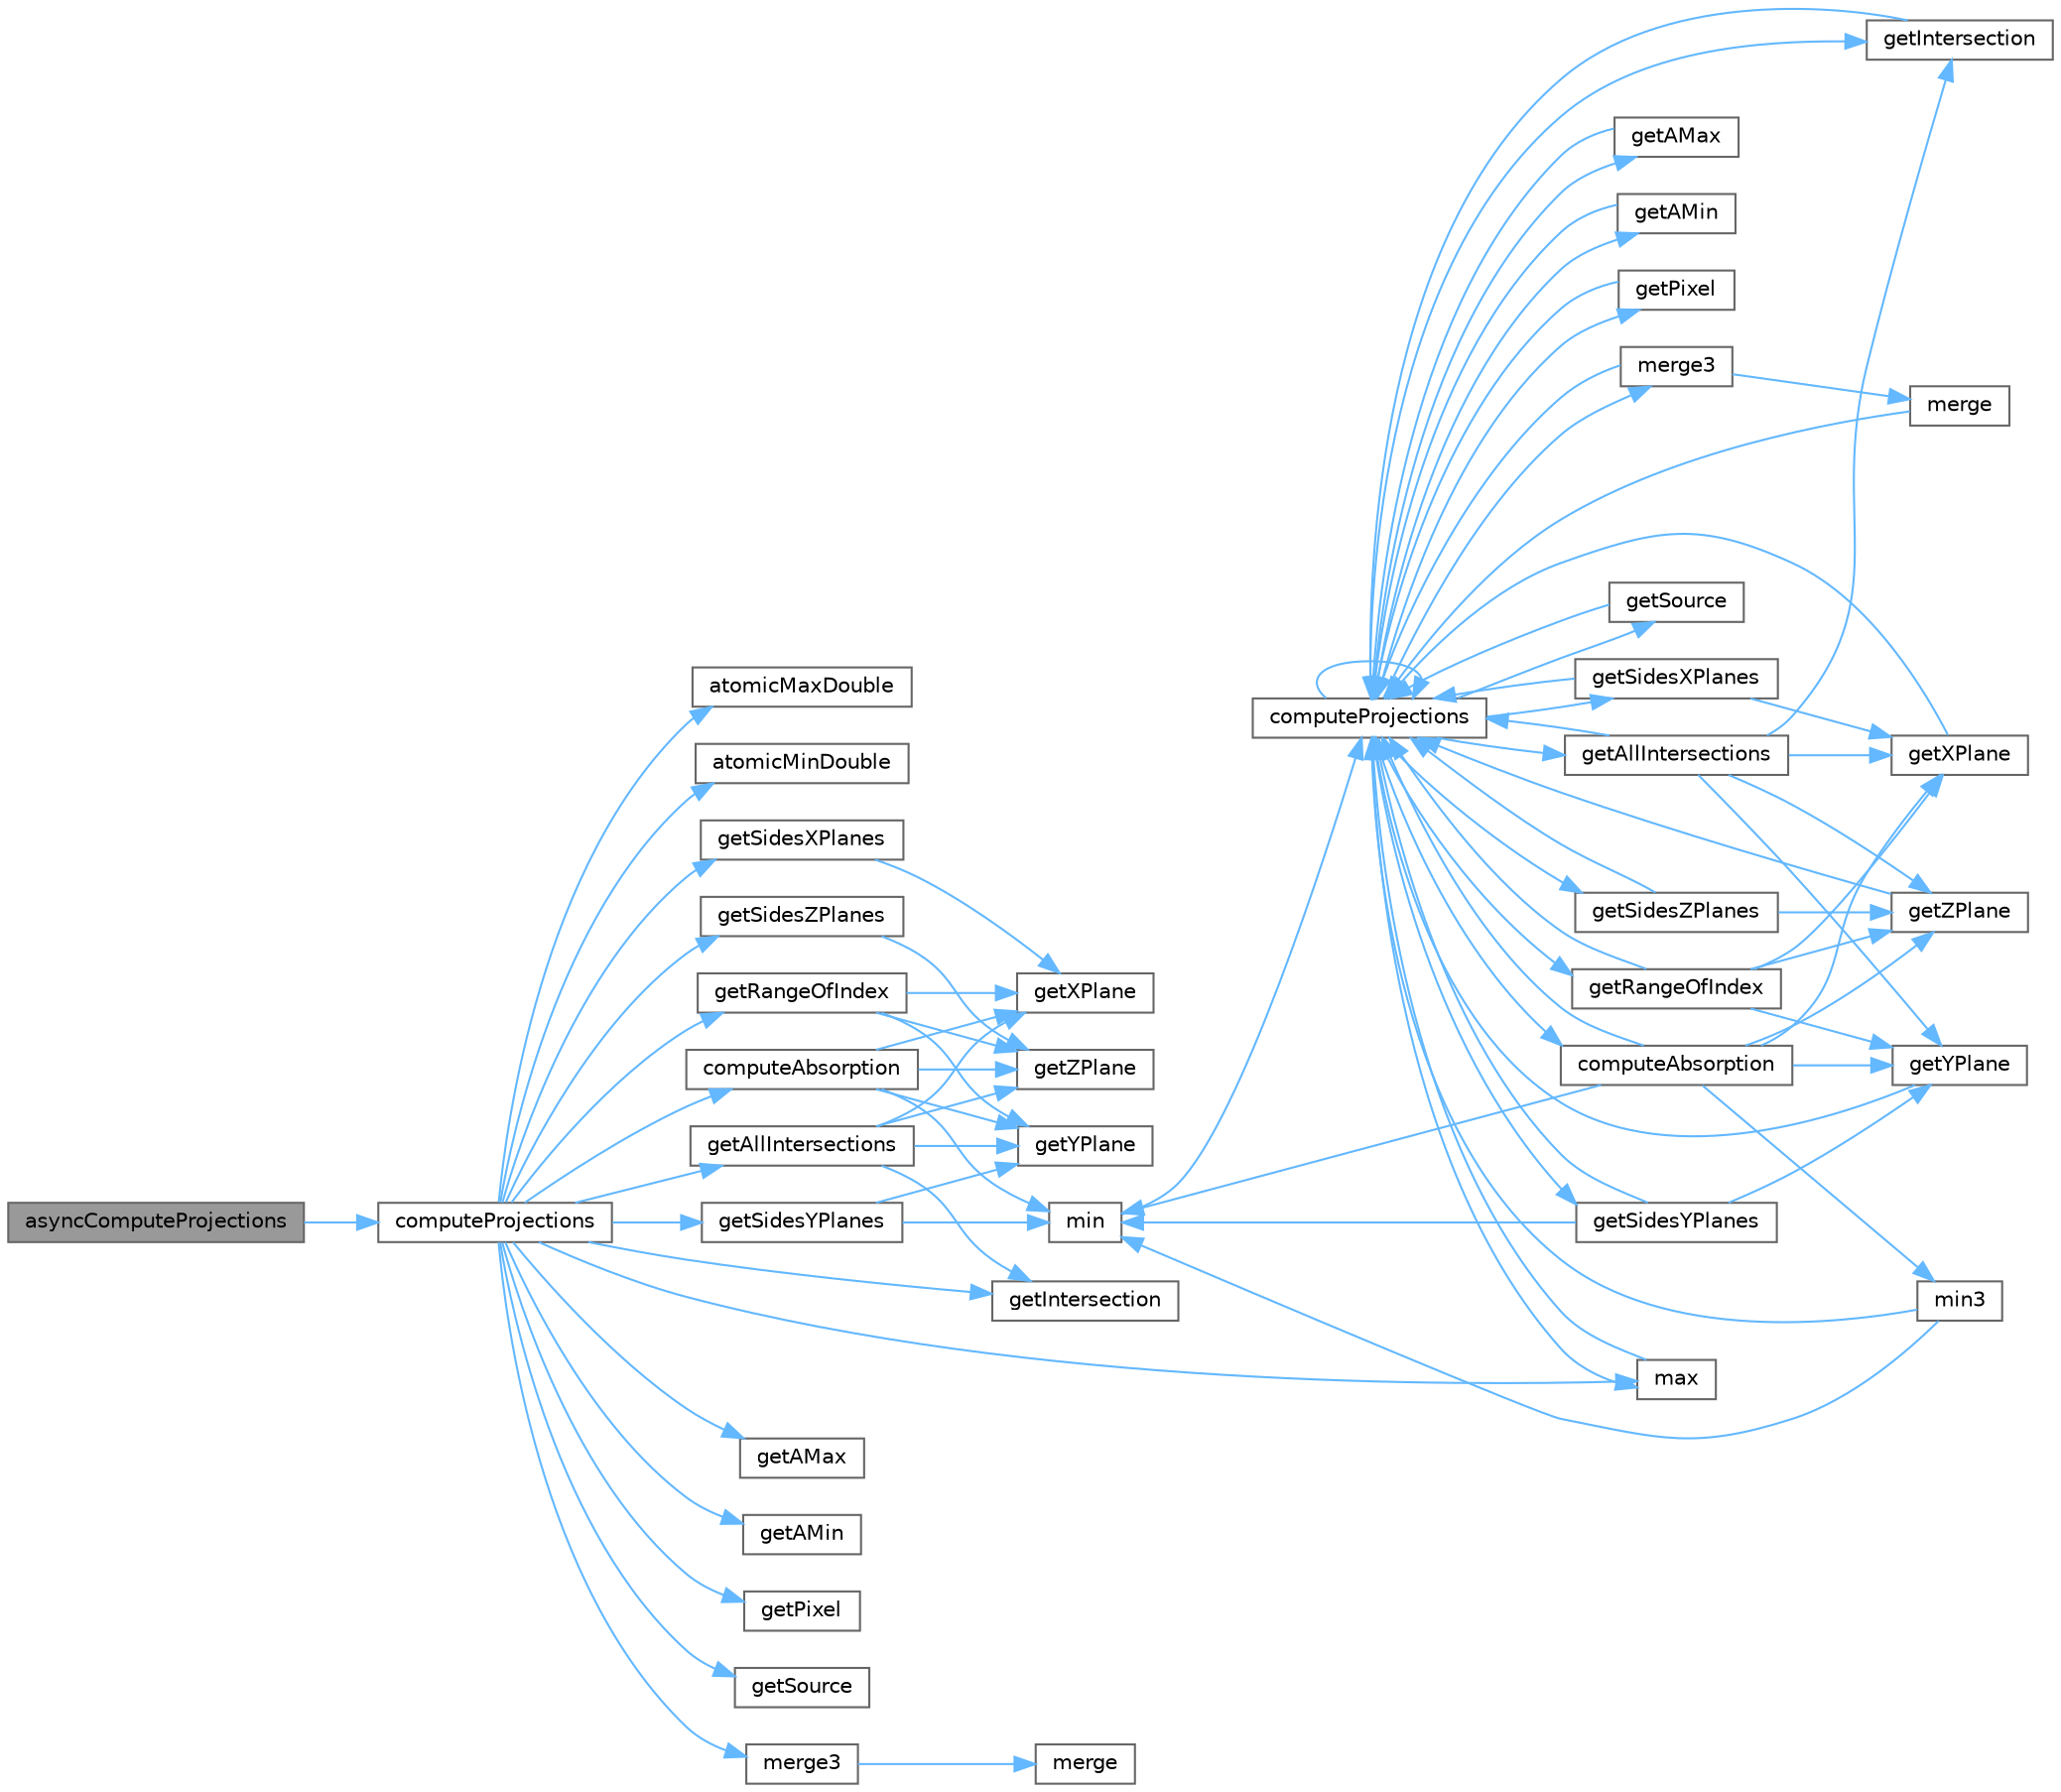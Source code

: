 digraph "asyncComputeProjections"
{
 // LATEX_PDF_SIZE
  bgcolor="transparent";
  edge [fontname=Helvetica,fontsize=10,labelfontname=Helvetica,labelfontsize=10];
  node [fontname=Helvetica,fontsize=10,shape=box,height=0.2,width=0.4];
  rankdir="LR";
  Node1 [id="Node000001",label="asyncComputeProjections",height=0.2,width=0.4,color="gray40", fillcolor="grey60", style="filled", fontcolor="black",tooltip="Computes the projection of a sub-section of the object into the detector for each source position."];
  Node1 -> Node2 [id="edge1_Node000001_Node000002",color="steelblue1",style="solid",tooltip=" "];
  Node2 [id="Node000002",label="computeProjections",height=0.2,width=0.4,color="grey40", fillcolor="white", style="filled",URL="$cuda-projection_8cu.html#a0fe2179fc4d60666b24402053c4fb3e3",tooltip="Computes the projection of a sub-section of the object into the detector for each source position on ..."];
  Node2 -> Node3 [id="edge2_Node000002_Node000003",color="steelblue1",style="solid",tooltip=" "];
  Node3 [id="Node000003",label="atomicMaxDouble",height=0.2,width=0.4,color="grey40", fillcolor="white", style="filled",URL="$cuda-projection_8cu.html#a3fd79c0584c62772fe1d567661aa0027",tooltip="Atomically sets addr value to value if it is greater."];
  Node2 -> Node4 [id="edge3_Node000002_Node000004",color="steelblue1",style="solid",tooltip=" "];
  Node4 [id="Node000004",label="atomicMinDouble",height=0.2,width=0.4,color="grey40", fillcolor="white", style="filled",URL="$cuda-projection_8cu.html#af64aeee4fe94fa937cbce91f5d34890d",tooltip="Atomically sets addr value to value if it is lower."];
  Node2 -> Node5 [id="edge4_Node000002_Node000005",color="steelblue1",style="solid",tooltip=" "];
  Node5 [id="Node000005",label="computeAbsorption",height=0.2,width=0.4,color="grey40", fillcolor="white", style="filled",URL="$cuda-projection_8cu.html#a86c152fa93089970e65e0aa8288f2cd4",tooltip="Computes the projection attenuation of the radiological path of a ray."];
  Node5 -> Node6 [id="edge5_Node000005_Node000006",color="steelblue1",style="solid",tooltip=" "];
  Node6 [id="Node000006",label="getXPlane",height=0.2,width=0.4,color="grey40", fillcolor="white", style="filled",URL="$cuda-projection_8cu.html#aa71204182baf78f56be2c28c0e885d97",tooltip="Computes the coordinate of a plane parallel relative to the YZ plane."];
  Node5 -> Node7 [id="edge6_Node000005_Node000007",color="steelblue1",style="solid",tooltip=" "];
  Node7 [id="Node000007",label="getYPlane",height=0.2,width=0.4,color="grey40", fillcolor="white", style="filled",URL="$cuda-projection_8cu.html#a9c4b397a7a49b711b4454349dbdde4ec",tooltip="Computes the coordinate of a plane parallel relative to the XZ plane."];
  Node5 -> Node8 [id="edge7_Node000005_Node000008",color="steelblue1",style="solid",tooltip=" "];
  Node8 [id="Node000008",label="getZPlane",height=0.2,width=0.4,color="grey40", fillcolor="white", style="filled",URL="$cuda-projection_8cu.html#a95748e2db982494ed58f55796f63767f",tooltip="Computes the coordinate of a plane parallel relative to the XY plane."];
  Node5 -> Node9 [id="edge8_Node000005_Node000009",color="steelblue1",style="solid",tooltip=" "];
  Node9 [id="Node000009",label="min",height=0.2,width=0.4,color="grey40", fillcolor="white", style="filled",URL="$omp-projection_8c.html#abd8bbcfabb3ddef2ccaafb9928a37b95",tooltip="Computes the minimum value between a and b."];
  Node9 -> Node10 [id="edge9_Node000009_Node000010",color="steelblue1",style="solid",tooltip=" "];
  Node10 [id="Node000010",label="computeProjections",height=0.2,width=0.4,color="grey40", fillcolor="white", style="filled",URL="$omp-projection_8c.html#a91c1483b31c2632b85f0f2d08e4be10a",tooltip="Computes the projection of a sub-section of the object into the detector for each source position."];
  Node10 -> Node11 [id="edge10_Node000010_Node000011",color="steelblue1",style="solid",tooltip=" "];
  Node11 [id="Node000011",label="computeAbsorption",height=0.2,width=0.4,color="grey40", fillcolor="white", style="filled",URL="$omp-projection_8c.html#ae3cde07607db3e42464648645ab82a5d",tooltip="Computes the projection attenuation of the radiological path of a ray."];
  Node11 -> Node10 [id="edge11_Node000011_Node000010",color="steelblue1",style="solid",tooltip=" "];
  Node11 -> Node12 [id="edge12_Node000011_Node000012",color="steelblue1",style="solid",tooltip=" "];
  Node12 [id="Node000012",label="getXPlane",height=0.2,width=0.4,color="grey40", fillcolor="white", style="filled",URL="$omp-projection_8c.html#a62994646d9adde2ff95ca4428a069d9b",tooltip="Computes the coordinate of a plane parallel relative to the YZ plane."];
  Node12 -> Node10 [id="edge13_Node000012_Node000010",color="steelblue1",style="solid",tooltip=" "];
  Node11 -> Node13 [id="edge14_Node000011_Node000013",color="steelblue1",style="solid",tooltip=" "];
  Node13 [id="Node000013",label="getYPlane",height=0.2,width=0.4,color="grey40", fillcolor="white", style="filled",URL="$omp-projection_8c.html#aefc902c2cb6a15330e6fe28c9d2787c4",tooltip="Computes the coordinate of a plane parallel relative to the XZ plane."];
  Node13 -> Node10 [id="edge15_Node000013_Node000010",color="steelblue1",style="solid",tooltip=" "];
  Node11 -> Node14 [id="edge16_Node000011_Node000014",color="steelblue1",style="solid",tooltip=" "];
  Node14 [id="Node000014",label="getZPlane",height=0.2,width=0.4,color="grey40", fillcolor="white", style="filled",URL="$omp-projection_8c.html#a5543176b9f6cb0cf343a5ac1222f105c",tooltip="Computes the coordinate of a plane parallel relative to the XY plane."];
  Node14 -> Node10 [id="edge17_Node000014_Node000010",color="steelblue1",style="solid",tooltip=" "];
  Node11 -> Node9 [id="edge18_Node000011_Node000009",color="steelblue1",style="solid",tooltip=" "];
  Node11 -> Node15 [id="edge19_Node000011_Node000015",color="steelblue1",style="solid",tooltip=" "];
  Node15 [id="Node000015",label="min3",height=0.2,width=0.4,color="grey40", fillcolor="white", style="filled",URL="$omp-projection_8c.html#a242710ffc6c186821800ab581fc06174",tooltip="Computes the minimum value between a, b and c."];
  Node15 -> Node10 [id="edge20_Node000015_Node000010",color="steelblue1",style="solid",tooltip=" "];
  Node15 -> Node9 [id="edge21_Node000015_Node000009",color="steelblue1",style="solid",tooltip=" "];
  Node10 -> Node10 [id="edge22_Node000010_Node000010",color="steelblue1",style="solid",tooltip=" "];
  Node10 -> Node16 [id="edge23_Node000010_Node000016",color="steelblue1",style="solid",tooltip=" "];
  Node16 [id="Node000016",label="getAllIntersections",height=0.2,width=0.4,color="grey40", fillcolor="white", style="filled",URL="$omp-projection_8c.html#a5f51f5f74280e59e6dabea0ab4c2763b",tooltip="Computes the coordinates of the planes necessary to compute the intersections with the ray...."];
  Node16 -> Node10 [id="edge24_Node000016_Node000010",color="steelblue1",style="solid",tooltip=" "];
  Node16 -> Node17 [id="edge25_Node000016_Node000017",color="steelblue1",style="solid",tooltip=" "];
  Node17 [id="Node000017",label="getIntersection",height=0.2,width=0.4,color="grey40", fillcolor="white", style="filled",URL="$omp-projection_8c.html#a149a948293e53a037a1765c09ff71913",tooltip="Computes the the intersections between a ray and a set of planes."];
  Node17 -> Node10 [id="edge26_Node000017_Node000010",color="steelblue1",style="solid",tooltip=" "];
  Node16 -> Node12 [id="edge27_Node000016_Node000012",color="steelblue1",style="solid",tooltip=" "];
  Node16 -> Node13 [id="edge28_Node000016_Node000013",color="steelblue1",style="solid",tooltip=" "];
  Node16 -> Node14 [id="edge29_Node000016_Node000014",color="steelblue1",style="solid",tooltip=" "];
  Node10 -> Node18 [id="edge30_Node000010_Node000018",color="steelblue1",style="solid",tooltip=" "];
  Node18 [id="Node000018",label="getAMax",height=0.2,width=0.4,color="grey40", fillcolor="white", style="filled",URL="$omp-projection_8c.html#a285a0e4db4eb6abb181dd66dde16967d",tooltip="Computes the maximum parametric value a, representing the last intersection between ray and object."];
  Node18 -> Node10 [id="edge31_Node000018_Node000010",color="steelblue1",style="solid",tooltip=" "];
  Node10 -> Node19 [id="edge32_Node000010_Node000019",color="steelblue1",style="solid",tooltip=" "];
  Node19 [id="Node000019",label="getAMin",height=0.2,width=0.4,color="grey40", fillcolor="white", style="filled",URL="$omp-projection_8c.html#ab2c8fbc0bba7b91a3b9ffc8967ace715",tooltip="Computes the minimum parametric value a, representing the fist intersection between ray and object."];
  Node19 -> Node10 [id="edge33_Node000019_Node000010",color="steelblue1",style="solid",tooltip=" "];
  Node10 -> Node17 [id="edge34_Node000010_Node000017",color="steelblue1",style="solid",tooltip=" "];
  Node10 -> Node20 [id="edge35_Node000010_Node000020",color="steelblue1",style="solid",tooltip=" "];
  Node20 [id="Node000020",label="getPixel",height=0.2,width=0.4,color="grey40", fillcolor="white", style="filled",URL="$omp-projection_8c.html#a317aa107523bef48ac57d23d5efb84b0",tooltip="Retrieves the cartesian coordinates of a unit of the detector."];
  Node20 -> Node10 [id="edge36_Node000020_Node000010",color="steelblue1",style="solid",tooltip=" "];
  Node10 -> Node21 [id="edge37_Node000010_Node000021",color="steelblue1",style="solid",tooltip=" "];
  Node21 [id="Node000021",label="getRangeOfIndex",height=0.2,width=0.4,color="grey40", fillcolor="white", style="filled",URL="$omp-projection_8c.html#a92b78df62ad30990062a3e28546383ff",tooltip="Retrieves the range of parametric values of the planes."];
  Node21 -> Node10 [id="edge38_Node000021_Node000010",color="steelblue1",style="solid",tooltip=" "];
  Node21 -> Node12 [id="edge39_Node000021_Node000012",color="steelblue1",style="solid",tooltip=" "];
  Node21 -> Node13 [id="edge40_Node000021_Node000013",color="steelblue1",style="solid",tooltip=" "];
  Node21 -> Node14 [id="edge41_Node000021_Node000014",color="steelblue1",style="solid",tooltip=" "];
  Node10 -> Node22 [id="edge42_Node000010_Node000022",color="steelblue1",style="solid",tooltip=" "];
  Node22 [id="Node000022",label="getSidesXPlanes",height=0.2,width=0.4,color="grey40", fillcolor="white", style="filled",URL="$omp-projection_8c.html#a73161354b820cd053340e3c34ce89deb",tooltip="Computes a coordinate of the two planes of the object's sides orthogonal to the x axis."];
  Node22 -> Node10 [id="edge43_Node000022_Node000010",color="steelblue1",style="solid",tooltip=" "];
  Node22 -> Node12 [id="edge44_Node000022_Node000012",color="steelblue1",style="solid",tooltip=" "];
  Node10 -> Node23 [id="edge45_Node000010_Node000023",color="steelblue1",style="solid",tooltip=" "];
  Node23 [id="Node000023",label="getSidesYPlanes",height=0.2,width=0.4,color="grey40", fillcolor="white", style="filled",URL="$omp-projection_8c.html#ab15a86e6f3f3dea877a3b26c27057cad",tooltip="Computes a coordinate of the two planes of the object's sides orthogonal to the y axis."];
  Node23 -> Node10 [id="edge46_Node000023_Node000010",color="steelblue1",style="solid",tooltip=" "];
  Node23 -> Node13 [id="edge47_Node000023_Node000013",color="steelblue1",style="solid",tooltip=" "];
  Node23 -> Node9 [id="edge48_Node000023_Node000009",color="steelblue1",style="solid",tooltip=" "];
  Node10 -> Node24 [id="edge49_Node000010_Node000024",color="steelblue1",style="solid",tooltip=" "];
  Node24 [id="Node000024",label="getSidesZPlanes",height=0.2,width=0.4,color="grey40", fillcolor="white", style="filled",URL="$omp-projection_8c.html#a3505bc3d55ded9158d98b4571924fc7b",tooltip="Computes a coordinate of the two planes of the object's sides orthogonal to the z axis."];
  Node24 -> Node10 [id="edge50_Node000024_Node000010",color="steelblue1",style="solid",tooltip=" "];
  Node24 -> Node14 [id="edge51_Node000024_Node000014",color="steelblue1",style="solid",tooltip=" "];
  Node10 -> Node25 [id="edge52_Node000010_Node000025",color="steelblue1",style="solid",tooltip=" "];
  Node25 [id="Node000025",label="getSource",height=0.2,width=0.4,color="grey40", fillcolor="white", style="filled",URL="$omp-projection_8c.html#a35b227d2c53e8ecd95c97ccdea905846",tooltip="Retrieves the cartesian coordinates of the source."];
  Node25 -> Node10 [id="edge53_Node000025_Node000010",color="steelblue1",style="solid",tooltip=" "];
  Node10 -> Node26 [id="edge54_Node000010_Node000026",color="steelblue1",style="solid",tooltip=" "];
  Node26 [id="Node000026",label="max",height=0.2,width=0.4,color="grey40", fillcolor="white", style="filled",URL="$omp-projection_8c.html#af082905f7eac6d03e92015146bbc1925",tooltip="Computes the maximum value between a and b."];
  Node26 -> Node10 [id="edge55_Node000026_Node000010",color="steelblue1",style="solid",tooltip=" "];
  Node10 -> Node27 [id="edge56_Node000010_Node000027",color="steelblue1",style="solid",tooltip=" "];
  Node27 [id="Node000027",label="merge3",height=0.2,width=0.4,color="grey40", fillcolor="white", style="filled",URL="$omp-projection_8c.html#a8cf884d6fd46566644a22199397575d1",tooltip="Merges three sorted arrays into one single sorted array."];
  Node27 -> Node10 [id="edge57_Node000027_Node000010",color="steelblue1",style="solid",tooltip=" "];
  Node27 -> Node28 [id="edge58_Node000027_Node000028",color="steelblue1",style="solid",tooltip=" "];
  Node28 [id="Node000028",label="merge",height=0.2,width=0.4,color="grey40", fillcolor="white", style="filled",URL="$omp-projection_8c.html#af9298b6d30c4c2dd6463bbb435a18863",tooltip="Merges two sorted arrays into one single sorted array."];
  Node28 -> Node10 [id="edge59_Node000028_Node000010",color="steelblue1",style="solid",tooltip=" "];
  Node2 -> Node29 [id="edge60_Node000002_Node000029",color="steelblue1",style="solid",tooltip=" "];
  Node29 [id="Node000029",label="getAllIntersections",height=0.2,width=0.4,color="grey40", fillcolor="white", style="filled",URL="$cuda-projection_8cu.html#a50f01ebb23a5a11e0415848289a4671a",tooltip="Computes the coordinates of the planes necessary to compute the intersections with the ray...."];
  Node29 -> Node30 [id="edge61_Node000029_Node000030",color="steelblue1",style="solid",tooltip=" "];
  Node30 [id="Node000030",label="getIntersection",height=0.2,width=0.4,color="grey40", fillcolor="white", style="filled",URL="$cuda-projection_8cu.html#a365207302d4241079acaa1e4a4fe436a",tooltip="Computes the the intersections between a ray and a set of planes."];
  Node29 -> Node6 [id="edge62_Node000029_Node000006",color="steelblue1",style="solid",tooltip=" "];
  Node29 -> Node7 [id="edge63_Node000029_Node000007",color="steelblue1",style="solid",tooltip=" "];
  Node29 -> Node8 [id="edge64_Node000029_Node000008",color="steelblue1",style="solid",tooltip=" "];
  Node2 -> Node31 [id="edge65_Node000002_Node000031",color="steelblue1",style="solid",tooltip=" "];
  Node31 [id="Node000031",label="getAMax",height=0.2,width=0.4,color="grey40", fillcolor="white", style="filled",URL="$cuda-projection_8cu.html#a0b492e4d9766ca0aecb27a2309cedd82",tooltip="Computes the maximum parametric value a, representing the last intersection between ray and object."];
  Node2 -> Node32 [id="edge66_Node000002_Node000032",color="steelblue1",style="solid",tooltip=" "];
  Node32 [id="Node000032",label="getAMin",height=0.2,width=0.4,color="grey40", fillcolor="white", style="filled",URL="$cuda-projection_8cu.html#ab564f003c08f9d99df3a58154f713d86",tooltip="Computes the minimum parametric value a, representing the fist intersection between ray and object."];
  Node2 -> Node30 [id="edge67_Node000002_Node000030",color="steelblue1",style="solid",tooltip=" "];
  Node2 -> Node33 [id="edge68_Node000002_Node000033",color="steelblue1",style="solid",tooltip=" "];
  Node33 [id="Node000033",label="getPixel",height=0.2,width=0.4,color="grey40", fillcolor="white", style="filled",URL="$cuda-projection_8cu.html#ad75bada33863f5db8c25c0558f63139a",tooltip="Retrieves the cartesian coordinates of a unit of the detector."];
  Node2 -> Node34 [id="edge69_Node000002_Node000034",color="steelblue1",style="solid",tooltip=" "];
  Node34 [id="Node000034",label="getRangeOfIndex",height=0.2,width=0.4,color="grey40", fillcolor="white", style="filled",URL="$cuda-projection_8cu.html#ab2563934c69e461c3a8ba90e0ab118e2",tooltip="Retrieves the range of parametric values of the planes."];
  Node34 -> Node6 [id="edge70_Node000034_Node000006",color="steelblue1",style="solid",tooltip=" "];
  Node34 -> Node7 [id="edge71_Node000034_Node000007",color="steelblue1",style="solid",tooltip=" "];
  Node34 -> Node8 [id="edge72_Node000034_Node000008",color="steelblue1",style="solid",tooltip=" "];
  Node2 -> Node35 [id="edge73_Node000002_Node000035",color="steelblue1",style="solid",tooltip=" "];
  Node35 [id="Node000035",label="getSidesXPlanes",height=0.2,width=0.4,color="grey40", fillcolor="white", style="filled",URL="$cuda-projection_8cu.html#a9679628dbb6a5a86eef0ed7113779866",tooltip="Computes a coordinate of the two planes of the object's sides orthogonal to the x axis."];
  Node35 -> Node6 [id="edge74_Node000035_Node000006",color="steelblue1",style="solid",tooltip=" "];
  Node2 -> Node36 [id="edge75_Node000002_Node000036",color="steelblue1",style="solid",tooltip=" "];
  Node36 [id="Node000036",label="getSidesYPlanes",height=0.2,width=0.4,color="grey40", fillcolor="white", style="filled",URL="$cuda-projection_8cu.html#a9e6685e4908ebe3f8b31594802077550",tooltip="Computes a coordinate of the two planes of the object's sides orthogonal to the y axis."];
  Node36 -> Node7 [id="edge76_Node000036_Node000007",color="steelblue1",style="solid",tooltip=" "];
  Node36 -> Node9 [id="edge77_Node000036_Node000009",color="steelblue1",style="solid",tooltip=" "];
  Node2 -> Node37 [id="edge78_Node000002_Node000037",color="steelblue1",style="solid",tooltip=" "];
  Node37 [id="Node000037",label="getSidesZPlanes",height=0.2,width=0.4,color="grey40", fillcolor="white", style="filled",URL="$cuda-projection_8cu.html#a9ab6bf86dca446ff347d134f29fcd4ff",tooltip="Computes a coordinate of the two planes of the object's sides orthogonal to the z axis."];
  Node37 -> Node8 [id="edge79_Node000037_Node000008",color="steelblue1",style="solid",tooltip=" "];
  Node2 -> Node38 [id="edge80_Node000002_Node000038",color="steelblue1",style="solid",tooltip=" "];
  Node38 [id="Node000038",label="getSource",height=0.2,width=0.4,color="grey40", fillcolor="white", style="filled",URL="$cuda-projection_8cu.html#aed6bba963f1f5414e1b45d465a3e81bf",tooltip="Retrieves the cartesian coordinates of the source."];
  Node2 -> Node26 [id="edge81_Node000002_Node000026",color="steelblue1",style="solid",tooltip=" "];
  Node2 -> Node39 [id="edge82_Node000002_Node000039",color="steelblue1",style="solid",tooltip=" "];
  Node39 [id="Node000039",label="merge3",height=0.2,width=0.4,color="grey40", fillcolor="white", style="filled",URL="$cuda-projection_8cu.html#ab99297fbf84a168273c1ad59722db520",tooltip="Merges three sorted arrays into one single sorted array."];
  Node39 -> Node40 [id="edge83_Node000039_Node000040",color="steelblue1",style="solid",tooltip=" "];
  Node40 [id="Node000040",label="merge",height=0.2,width=0.4,color="grey40", fillcolor="white", style="filled",URL="$cuda-projection_8cu.html#a50349fb3c229827224d1ecba795bc47c",tooltip="Merges two sorted arrays into one single sorted array."];
}
